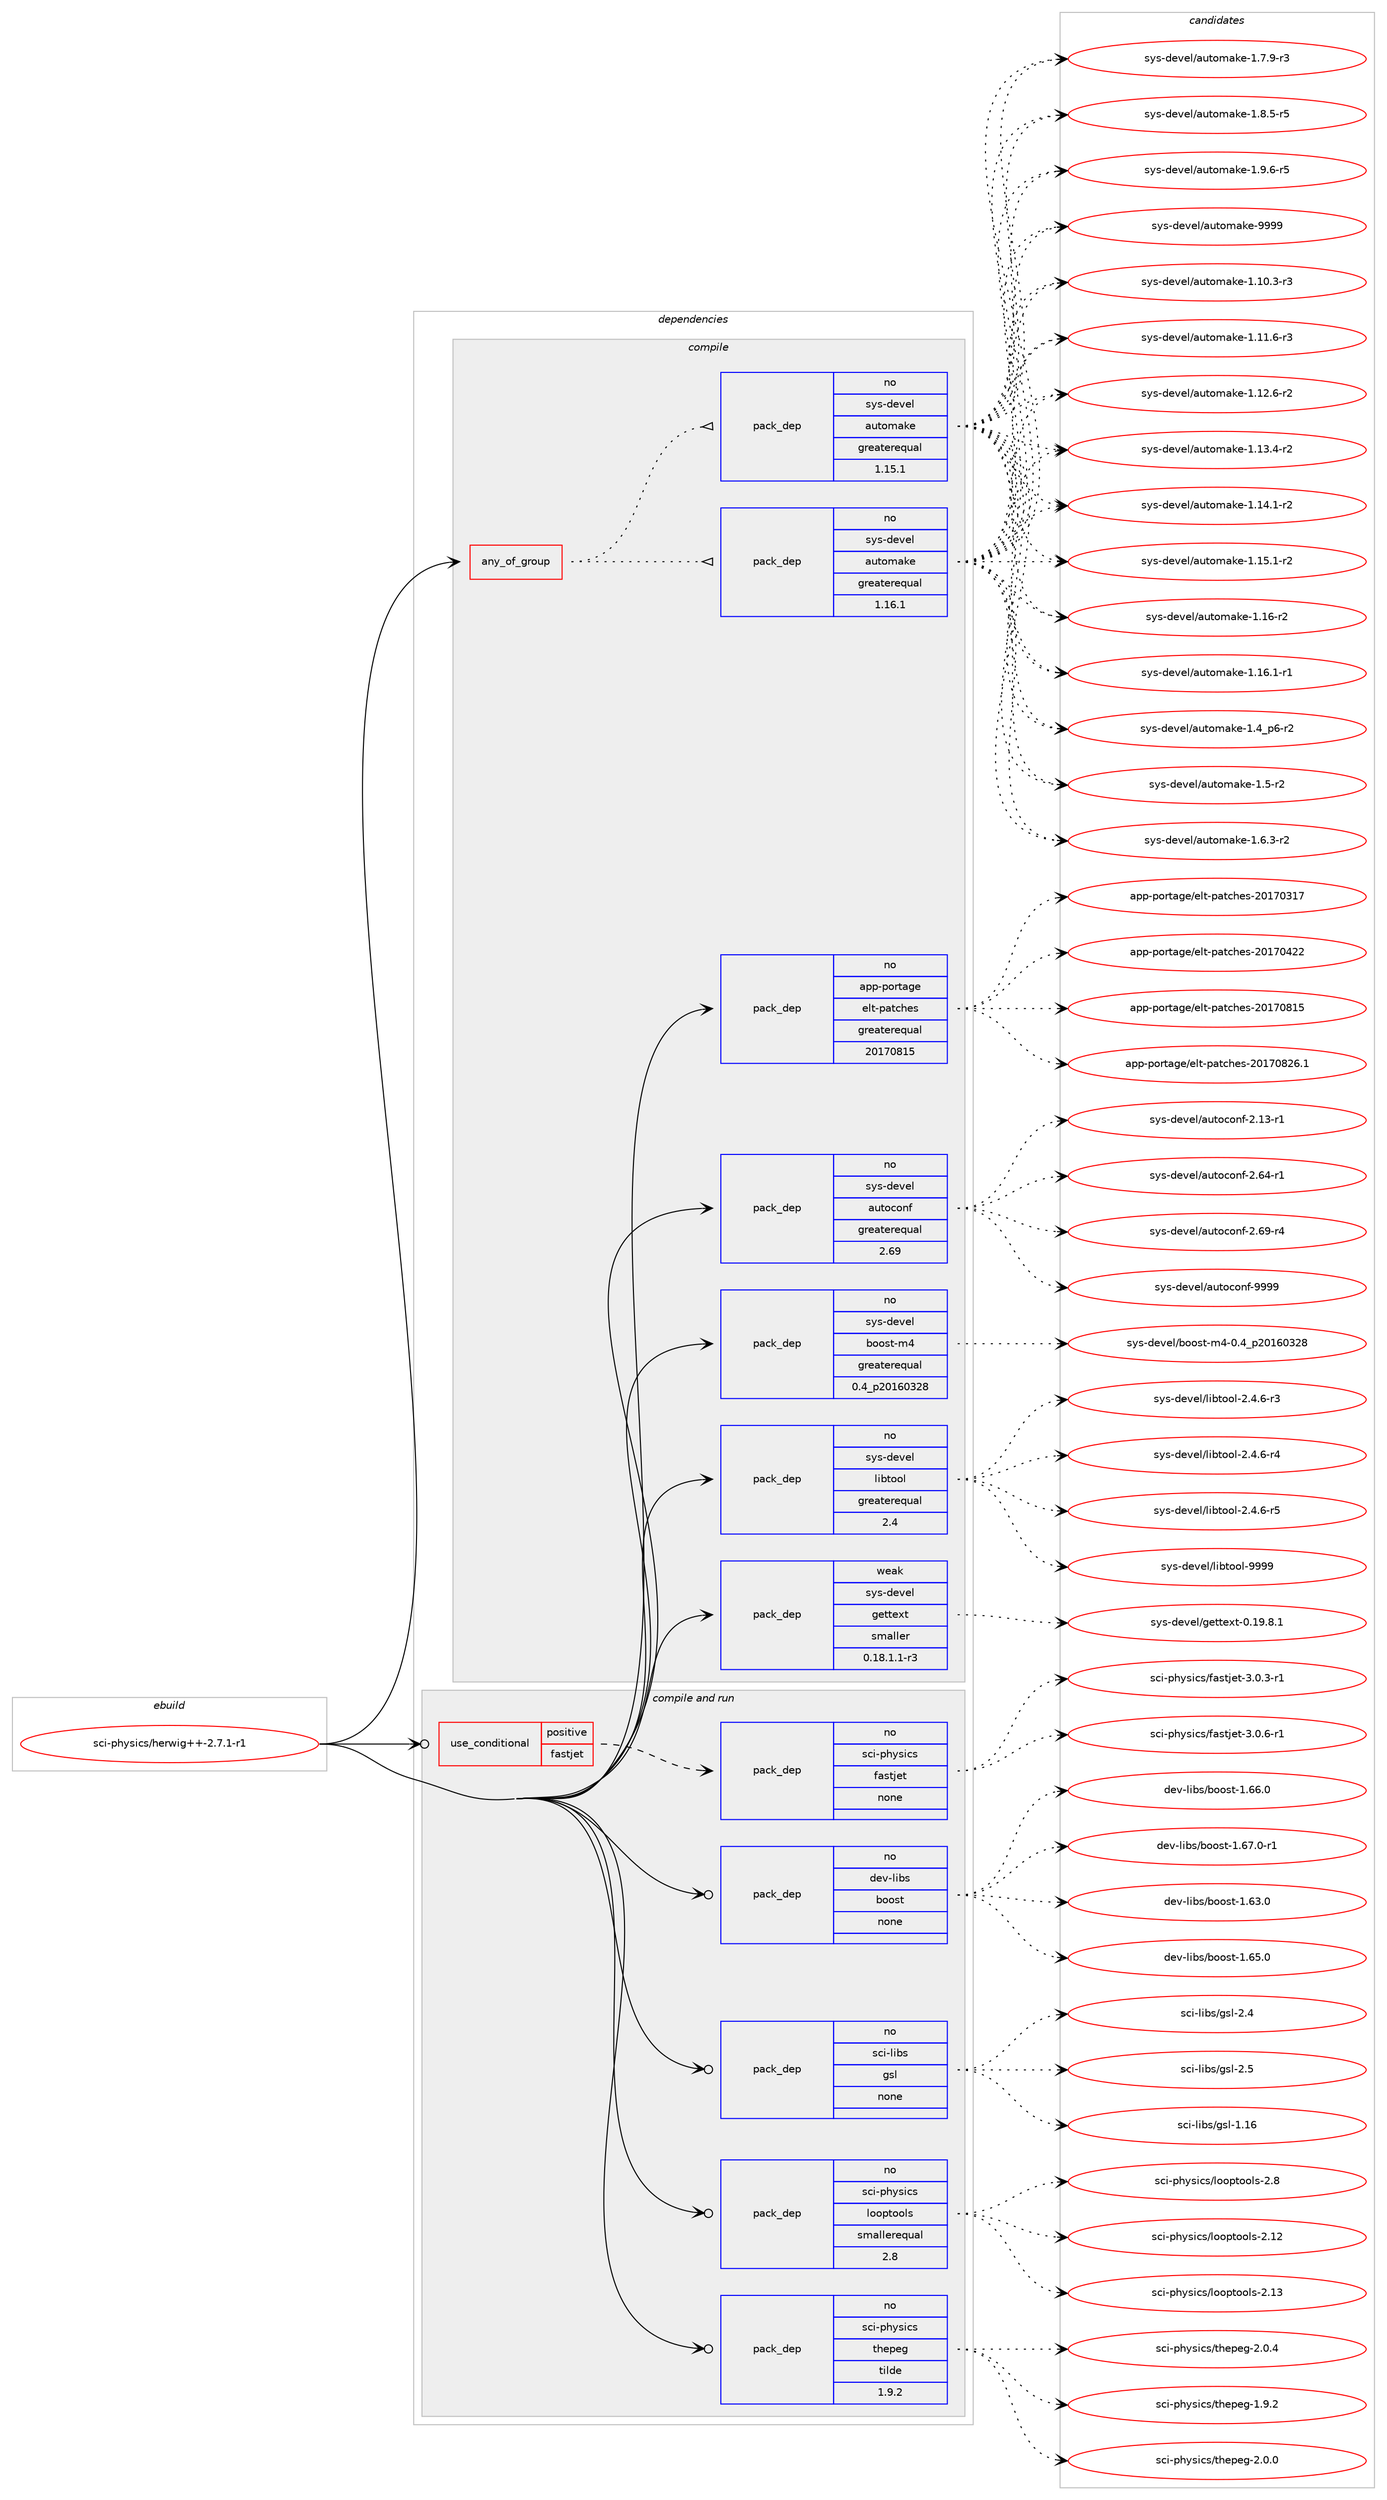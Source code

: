 digraph prolog {

# *************
# Graph options
# *************

newrank=true;
concentrate=true;
compound=true;
graph [rankdir=LR,fontname=Helvetica,fontsize=10,ranksep=1.5];#, ranksep=2.5, nodesep=0.2];
edge  [arrowhead=vee];
node  [fontname=Helvetica,fontsize=10];

# **********
# The ebuild
# **********

subgraph cluster_leftcol {
color=gray;
rank=same;
label=<<i>ebuild</i>>;
id [label="sci-physics/herwig++-2.7.1-r1", color=red, width=4, href="../sci-physics/herwig++-2.7.1-r1.svg"];
}

# ****************
# The dependencies
# ****************

subgraph cluster_midcol {
color=gray;
label=<<i>dependencies</i>>;
subgraph cluster_compile {
fillcolor="#eeeeee";
style=filled;
label=<<i>compile</i>>;
subgraph any27028 {
dependency1700209 [label=<<TABLE BORDER="0" CELLBORDER="1" CELLSPACING="0" CELLPADDING="4"><TR><TD CELLPADDING="10">any_of_group</TD></TR></TABLE>>, shape=none, color=red];subgraph pack1217382 {
dependency1700210 [label=<<TABLE BORDER="0" CELLBORDER="1" CELLSPACING="0" CELLPADDING="4" WIDTH="220"><TR><TD ROWSPAN="6" CELLPADDING="30">pack_dep</TD></TR><TR><TD WIDTH="110">no</TD></TR><TR><TD>sys-devel</TD></TR><TR><TD>automake</TD></TR><TR><TD>greaterequal</TD></TR><TR><TD>1.16.1</TD></TR></TABLE>>, shape=none, color=blue];
}
dependency1700209:e -> dependency1700210:w [weight=20,style="dotted",arrowhead="oinv"];
subgraph pack1217383 {
dependency1700211 [label=<<TABLE BORDER="0" CELLBORDER="1" CELLSPACING="0" CELLPADDING="4" WIDTH="220"><TR><TD ROWSPAN="6" CELLPADDING="30">pack_dep</TD></TR><TR><TD WIDTH="110">no</TD></TR><TR><TD>sys-devel</TD></TR><TR><TD>automake</TD></TR><TR><TD>greaterequal</TD></TR><TR><TD>1.15.1</TD></TR></TABLE>>, shape=none, color=blue];
}
dependency1700209:e -> dependency1700211:w [weight=20,style="dotted",arrowhead="oinv"];
}
id:e -> dependency1700209:w [weight=20,style="solid",arrowhead="vee"];
subgraph pack1217384 {
dependency1700212 [label=<<TABLE BORDER="0" CELLBORDER="1" CELLSPACING="0" CELLPADDING="4" WIDTH="220"><TR><TD ROWSPAN="6" CELLPADDING="30">pack_dep</TD></TR><TR><TD WIDTH="110">no</TD></TR><TR><TD>app-portage</TD></TR><TR><TD>elt-patches</TD></TR><TR><TD>greaterequal</TD></TR><TR><TD>20170815</TD></TR></TABLE>>, shape=none, color=blue];
}
id:e -> dependency1700212:w [weight=20,style="solid",arrowhead="vee"];
subgraph pack1217385 {
dependency1700213 [label=<<TABLE BORDER="0" CELLBORDER="1" CELLSPACING="0" CELLPADDING="4" WIDTH="220"><TR><TD ROWSPAN="6" CELLPADDING="30">pack_dep</TD></TR><TR><TD WIDTH="110">no</TD></TR><TR><TD>sys-devel</TD></TR><TR><TD>autoconf</TD></TR><TR><TD>greaterequal</TD></TR><TR><TD>2.69</TD></TR></TABLE>>, shape=none, color=blue];
}
id:e -> dependency1700213:w [weight=20,style="solid",arrowhead="vee"];
subgraph pack1217386 {
dependency1700214 [label=<<TABLE BORDER="0" CELLBORDER="1" CELLSPACING="0" CELLPADDING="4" WIDTH="220"><TR><TD ROWSPAN="6" CELLPADDING="30">pack_dep</TD></TR><TR><TD WIDTH="110">no</TD></TR><TR><TD>sys-devel</TD></TR><TR><TD>boost-m4</TD></TR><TR><TD>greaterequal</TD></TR><TR><TD>0.4_p20160328</TD></TR></TABLE>>, shape=none, color=blue];
}
id:e -> dependency1700214:w [weight=20,style="solid",arrowhead="vee"];
subgraph pack1217387 {
dependency1700215 [label=<<TABLE BORDER="0" CELLBORDER="1" CELLSPACING="0" CELLPADDING="4" WIDTH="220"><TR><TD ROWSPAN="6" CELLPADDING="30">pack_dep</TD></TR><TR><TD WIDTH="110">no</TD></TR><TR><TD>sys-devel</TD></TR><TR><TD>libtool</TD></TR><TR><TD>greaterequal</TD></TR><TR><TD>2.4</TD></TR></TABLE>>, shape=none, color=blue];
}
id:e -> dependency1700215:w [weight=20,style="solid",arrowhead="vee"];
subgraph pack1217388 {
dependency1700216 [label=<<TABLE BORDER="0" CELLBORDER="1" CELLSPACING="0" CELLPADDING="4" WIDTH="220"><TR><TD ROWSPAN="6" CELLPADDING="30">pack_dep</TD></TR><TR><TD WIDTH="110">weak</TD></TR><TR><TD>sys-devel</TD></TR><TR><TD>gettext</TD></TR><TR><TD>smaller</TD></TR><TR><TD>0.18.1.1-r3</TD></TR></TABLE>>, shape=none, color=blue];
}
id:e -> dependency1700216:w [weight=20,style="solid",arrowhead="vee"];
}
subgraph cluster_compileandrun {
fillcolor="#eeeeee";
style=filled;
label=<<i>compile and run</i>>;
subgraph cond454947 {
dependency1700217 [label=<<TABLE BORDER="0" CELLBORDER="1" CELLSPACING="0" CELLPADDING="4"><TR><TD ROWSPAN="3" CELLPADDING="10">use_conditional</TD></TR><TR><TD>positive</TD></TR><TR><TD>fastjet</TD></TR></TABLE>>, shape=none, color=red];
subgraph pack1217389 {
dependency1700218 [label=<<TABLE BORDER="0" CELLBORDER="1" CELLSPACING="0" CELLPADDING="4" WIDTH="220"><TR><TD ROWSPAN="6" CELLPADDING="30">pack_dep</TD></TR><TR><TD WIDTH="110">no</TD></TR><TR><TD>sci-physics</TD></TR><TR><TD>fastjet</TD></TR><TR><TD>none</TD></TR><TR><TD></TD></TR></TABLE>>, shape=none, color=blue];
}
dependency1700217:e -> dependency1700218:w [weight=20,style="dashed",arrowhead="vee"];
}
id:e -> dependency1700217:w [weight=20,style="solid",arrowhead="odotvee"];
subgraph pack1217390 {
dependency1700219 [label=<<TABLE BORDER="0" CELLBORDER="1" CELLSPACING="0" CELLPADDING="4" WIDTH="220"><TR><TD ROWSPAN="6" CELLPADDING="30">pack_dep</TD></TR><TR><TD WIDTH="110">no</TD></TR><TR><TD>dev-libs</TD></TR><TR><TD>boost</TD></TR><TR><TD>none</TD></TR><TR><TD></TD></TR></TABLE>>, shape=none, color=blue];
}
id:e -> dependency1700219:w [weight=20,style="solid",arrowhead="odotvee"];
subgraph pack1217391 {
dependency1700220 [label=<<TABLE BORDER="0" CELLBORDER="1" CELLSPACING="0" CELLPADDING="4" WIDTH="220"><TR><TD ROWSPAN="6" CELLPADDING="30">pack_dep</TD></TR><TR><TD WIDTH="110">no</TD></TR><TR><TD>sci-libs</TD></TR><TR><TD>gsl</TD></TR><TR><TD>none</TD></TR><TR><TD></TD></TR></TABLE>>, shape=none, color=blue];
}
id:e -> dependency1700220:w [weight=20,style="solid",arrowhead="odotvee"];
subgraph pack1217392 {
dependency1700221 [label=<<TABLE BORDER="0" CELLBORDER="1" CELLSPACING="0" CELLPADDING="4" WIDTH="220"><TR><TD ROWSPAN="6" CELLPADDING="30">pack_dep</TD></TR><TR><TD WIDTH="110">no</TD></TR><TR><TD>sci-physics</TD></TR><TR><TD>looptools</TD></TR><TR><TD>smallerequal</TD></TR><TR><TD>2.8</TD></TR></TABLE>>, shape=none, color=blue];
}
id:e -> dependency1700221:w [weight=20,style="solid",arrowhead="odotvee"];
subgraph pack1217393 {
dependency1700222 [label=<<TABLE BORDER="0" CELLBORDER="1" CELLSPACING="0" CELLPADDING="4" WIDTH="220"><TR><TD ROWSPAN="6" CELLPADDING="30">pack_dep</TD></TR><TR><TD WIDTH="110">no</TD></TR><TR><TD>sci-physics</TD></TR><TR><TD>thepeg</TD></TR><TR><TD>tilde</TD></TR><TR><TD>1.9.2</TD></TR></TABLE>>, shape=none, color=blue];
}
id:e -> dependency1700222:w [weight=20,style="solid",arrowhead="odotvee"];
}
subgraph cluster_run {
fillcolor="#eeeeee";
style=filled;
label=<<i>run</i>>;
}
}

# **************
# The candidates
# **************

subgraph cluster_choices {
rank=same;
color=gray;
label=<<i>candidates</i>>;

subgraph choice1217382 {
color=black;
nodesep=1;
choice11512111545100101118101108479711711611110997107101454946494846514511451 [label="sys-devel/automake-1.10.3-r3", color=red, width=4,href="../sys-devel/automake-1.10.3-r3.svg"];
choice11512111545100101118101108479711711611110997107101454946494946544511451 [label="sys-devel/automake-1.11.6-r3", color=red, width=4,href="../sys-devel/automake-1.11.6-r3.svg"];
choice11512111545100101118101108479711711611110997107101454946495046544511450 [label="sys-devel/automake-1.12.6-r2", color=red, width=4,href="../sys-devel/automake-1.12.6-r2.svg"];
choice11512111545100101118101108479711711611110997107101454946495146524511450 [label="sys-devel/automake-1.13.4-r2", color=red, width=4,href="../sys-devel/automake-1.13.4-r2.svg"];
choice11512111545100101118101108479711711611110997107101454946495246494511450 [label="sys-devel/automake-1.14.1-r2", color=red, width=4,href="../sys-devel/automake-1.14.1-r2.svg"];
choice11512111545100101118101108479711711611110997107101454946495346494511450 [label="sys-devel/automake-1.15.1-r2", color=red, width=4,href="../sys-devel/automake-1.15.1-r2.svg"];
choice1151211154510010111810110847971171161111099710710145494649544511450 [label="sys-devel/automake-1.16-r2", color=red, width=4,href="../sys-devel/automake-1.16-r2.svg"];
choice11512111545100101118101108479711711611110997107101454946495446494511449 [label="sys-devel/automake-1.16.1-r1", color=red, width=4,href="../sys-devel/automake-1.16.1-r1.svg"];
choice115121115451001011181011084797117116111109971071014549465295112544511450 [label="sys-devel/automake-1.4_p6-r2", color=red, width=4,href="../sys-devel/automake-1.4_p6-r2.svg"];
choice11512111545100101118101108479711711611110997107101454946534511450 [label="sys-devel/automake-1.5-r2", color=red, width=4,href="../sys-devel/automake-1.5-r2.svg"];
choice115121115451001011181011084797117116111109971071014549465446514511450 [label="sys-devel/automake-1.6.3-r2", color=red, width=4,href="../sys-devel/automake-1.6.3-r2.svg"];
choice115121115451001011181011084797117116111109971071014549465546574511451 [label="sys-devel/automake-1.7.9-r3", color=red, width=4,href="../sys-devel/automake-1.7.9-r3.svg"];
choice115121115451001011181011084797117116111109971071014549465646534511453 [label="sys-devel/automake-1.8.5-r5", color=red, width=4,href="../sys-devel/automake-1.8.5-r5.svg"];
choice115121115451001011181011084797117116111109971071014549465746544511453 [label="sys-devel/automake-1.9.6-r5", color=red, width=4,href="../sys-devel/automake-1.9.6-r5.svg"];
choice115121115451001011181011084797117116111109971071014557575757 [label="sys-devel/automake-9999", color=red, width=4,href="../sys-devel/automake-9999.svg"];
dependency1700210:e -> choice11512111545100101118101108479711711611110997107101454946494846514511451:w [style=dotted,weight="100"];
dependency1700210:e -> choice11512111545100101118101108479711711611110997107101454946494946544511451:w [style=dotted,weight="100"];
dependency1700210:e -> choice11512111545100101118101108479711711611110997107101454946495046544511450:w [style=dotted,weight="100"];
dependency1700210:e -> choice11512111545100101118101108479711711611110997107101454946495146524511450:w [style=dotted,weight="100"];
dependency1700210:e -> choice11512111545100101118101108479711711611110997107101454946495246494511450:w [style=dotted,weight="100"];
dependency1700210:e -> choice11512111545100101118101108479711711611110997107101454946495346494511450:w [style=dotted,weight="100"];
dependency1700210:e -> choice1151211154510010111810110847971171161111099710710145494649544511450:w [style=dotted,weight="100"];
dependency1700210:e -> choice11512111545100101118101108479711711611110997107101454946495446494511449:w [style=dotted,weight="100"];
dependency1700210:e -> choice115121115451001011181011084797117116111109971071014549465295112544511450:w [style=dotted,weight="100"];
dependency1700210:e -> choice11512111545100101118101108479711711611110997107101454946534511450:w [style=dotted,weight="100"];
dependency1700210:e -> choice115121115451001011181011084797117116111109971071014549465446514511450:w [style=dotted,weight="100"];
dependency1700210:e -> choice115121115451001011181011084797117116111109971071014549465546574511451:w [style=dotted,weight="100"];
dependency1700210:e -> choice115121115451001011181011084797117116111109971071014549465646534511453:w [style=dotted,weight="100"];
dependency1700210:e -> choice115121115451001011181011084797117116111109971071014549465746544511453:w [style=dotted,weight="100"];
dependency1700210:e -> choice115121115451001011181011084797117116111109971071014557575757:w [style=dotted,weight="100"];
}
subgraph choice1217383 {
color=black;
nodesep=1;
choice11512111545100101118101108479711711611110997107101454946494846514511451 [label="sys-devel/automake-1.10.3-r3", color=red, width=4,href="../sys-devel/automake-1.10.3-r3.svg"];
choice11512111545100101118101108479711711611110997107101454946494946544511451 [label="sys-devel/automake-1.11.6-r3", color=red, width=4,href="../sys-devel/automake-1.11.6-r3.svg"];
choice11512111545100101118101108479711711611110997107101454946495046544511450 [label="sys-devel/automake-1.12.6-r2", color=red, width=4,href="../sys-devel/automake-1.12.6-r2.svg"];
choice11512111545100101118101108479711711611110997107101454946495146524511450 [label="sys-devel/automake-1.13.4-r2", color=red, width=4,href="../sys-devel/automake-1.13.4-r2.svg"];
choice11512111545100101118101108479711711611110997107101454946495246494511450 [label="sys-devel/automake-1.14.1-r2", color=red, width=4,href="../sys-devel/automake-1.14.1-r2.svg"];
choice11512111545100101118101108479711711611110997107101454946495346494511450 [label="sys-devel/automake-1.15.1-r2", color=red, width=4,href="../sys-devel/automake-1.15.1-r2.svg"];
choice1151211154510010111810110847971171161111099710710145494649544511450 [label="sys-devel/automake-1.16-r2", color=red, width=4,href="../sys-devel/automake-1.16-r2.svg"];
choice11512111545100101118101108479711711611110997107101454946495446494511449 [label="sys-devel/automake-1.16.1-r1", color=red, width=4,href="../sys-devel/automake-1.16.1-r1.svg"];
choice115121115451001011181011084797117116111109971071014549465295112544511450 [label="sys-devel/automake-1.4_p6-r2", color=red, width=4,href="../sys-devel/automake-1.4_p6-r2.svg"];
choice11512111545100101118101108479711711611110997107101454946534511450 [label="sys-devel/automake-1.5-r2", color=red, width=4,href="../sys-devel/automake-1.5-r2.svg"];
choice115121115451001011181011084797117116111109971071014549465446514511450 [label="sys-devel/automake-1.6.3-r2", color=red, width=4,href="../sys-devel/automake-1.6.3-r2.svg"];
choice115121115451001011181011084797117116111109971071014549465546574511451 [label="sys-devel/automake-1.7.9-r3", color=red, width=4,href="../sys-devel/automake-1.7.9-r3.svg"];
choice115121115451001011181011084797117116111109971071014549465646534511453 [label="sys-devel/automake-1.8.5-r5", color=red, width=4,href="../sys-devel/automake-1.8.5-r5.svg"];
choice115121115451001011181011084797117116111109971071014549465746544511453 [label="sys-devel/automake-1.9.6-r5", color=red, width=4,href="../sys-devel/automake-1.9.6-r5.svg"];
choice115121115451001011181011084797117116111109971071014557575757 [label="sys-devel/automake-9999", color=red, width=4,href="../sys-devel/automake-9999.svg"];
dependency1700211:e -> choice11512111545100101118101108479711711611110997107101454946494846514511451:w [style=dotted,weight="100"];
dependency1700211:e -> choice11512111545100101118101108479711711611110997107101454946494946544511451:w [style=dotted,weight="100"];
dependency1700211:e -> choice11512111545100101118101108479711711611110997107101454946495046544511450:w [style=dotted,weight="100"];
dependency1700211:e -> choice11512111545100101118101108479711711611110997107101454946495146524511450:w [style=dotted,weight="100"];
dependency1700211:e -> choice11512111545100101118101108479711711611110997107101454946495246494511450:w [style=dotted,weight="100"];
dependency1700211:e -> choice11512111545100101118101108479711711611110997107101454946495346494511450:w [style=dotted,weight="100"];
dependency1700211:e -> choice1151211154510010111810110847971171161111099710710145494649544511450:w [style=dotted,weight="100"];
dependency1700211:e -> choice11512111545100101118101108479711711611110997107101454946495446494511449:w [style=dotted,weight="100"];
dependency1700211:e -> choice115121115451001011181011084797117116111109971071014549465295112544511450:w [style=dotted,weight="100"];
dependency1700211:e -> choice11512111545100101118101108479711711611110997107101454946534511450:w [style=dotted,weight="100"];
dependency1700211:e -> choice115121115451001011181011084797117116111109971071014549465446514511450:w [style=dotted,weight="100"];
dependency1700211:e -> choice115121115451001011181011084797117116111109971071014549465546574511451:w [style=dotted,weight="100"];
dependency1700211:e -> choice115121115451001011181011084797117116111109971071014549465646534511453:w [style=dotted,weight="100"];
dependency1700211:e -> choice115121115451001011181011084797117116111109971071014549465746544511453:w [style=dotted,weight="100"];
dependency1700211:e -> choice115121115451001011181011084797117116111109971071014557575757:w [style=dotted,weight="100"];
}
subgraph choice1217384 {
color=black;
nodesep=1;
choice97112112451121111141169710310147101108116451129711699104101115455048495548514955 [label="app-portage/elt-patches-20170317", color=red, width=4,href="../app-portage/elt-patches-20170317.svg"];
choice97112112451121111141169710310147101108116451129711699104101115455048495548525050 [label="app-portage/elt-patches-20170422", color=red, width=4,href="../app-portage/elt-patches-20170422.svg"];
choice97112112451121111141169710310147101108116451129711699104101115455048495548564953 [label="app-portage/elt-patches-20170815", color=red, width=4,href="../app-portage/elt-patches-20170815.svg"];
choice971121124511211111411697103101471011081164511297116991041011154550484955485650544649 [label="app-portage/elt-patches-20170826.1", color=red, width=4,href="../app-portage/elt-patches-20170826.1.svg"];
dependency1700212:e -> choice97112112451121111141169710310147101108116451129711699104101115455048495548514955:w [style=dotted,weight="100"];
dependency1700212:e -> choice97112112451121111141169710310147101108116451129711699104101115455048495548525050:w [style=dotted,weight="100"];
dependency1700212:e -> choice97112112451121111141169710310147101108116451129711699104101115455048495548564953:w [style=dotted,weight="100"];
dependency1700212:e -> choice971121124511211111411697103101471011081164511297116991041011154550484955485650544649:w [style=dotted,weight="100"];
}
subgraph choice1217385 {
color=black;
nodesep=1;
choice1151211154510010111810110847971171161119911111010245504649514511449 [label="sys-devel/autoconf-2.13-r1", color=red, width=4,href="../sys-devel/autoconf-2.13-r1.svg"];
choice1151211154510010111810110847971171161119911111010245504654524511449 [label="sys-devel/autoconf-2.64-r1", color=red, width=4,href="../sys-devel/autoconf-2.64-r1.svg"];
choice1151211154510010111810110847971171161119911111010245504654574511452 [label="sys-devel/autoconf-2.69-r4", color=red, width=4,href="../sys-devel/autoconf-2.69-r4.svg"];
choice115121115451001011181011084797117116111991111101024557575757 [label="sys-devel/autoconf-9999", color=red, width=4,href="../sys-devel/autoconf-9999.svg"];
dependency1700213:e -> choice1151211154510010111810110847971171161119911111010245504649514511449:w [style=dotted,weight="100"];
dependency1700213:e -> choice1151211154510010111810110847971171161119911111010245504654524511449:w [style=dotted,weight="100"];
dependency1700213:e -> choice1151211154510010111810110847971171161119911111010245504654574511452:w [style=dotted,weight="100"];
dependency1700213:e -> choice115121115451001011181011084797117116111991111101024557575757:w [style=dotted,weight="100"];
}
subgraph choice1217386 {
color=black;
nodesep=1;
choice115121115451001011181011084798111111115116451095245484652951125048495448515056 [label="sys-devel/boost-m4-0.4_p20160328", color=red, width=4,href="../sys-devel/boost-m4-0.4_p20160328.svg"];
dependency1700214:e -> choice115121115451001011181011084798111111115116451095245484652951125048495448515056:w [style=dotted,weight="100"];
}
subgraph choice1217387 {
color=black;
nodesep=1;
choice1151211154510010111810110847108105981161111111084550465246544511451 [label="sys-devel/libtool-2.4.6-r3", color=red, width=4,href="../sys-devel/libtool-2.4.6-r3.svg"];
choice1151211154510010111810110847108105981161111111084550465246544511452 [label="sys-devel/libtool-2.4.6-r4", color=red, width=4,href="../sys-devel/libtool-2.4.6-r4.svg"];
choice1151211154510010111810110847108105981161111111084550465246544511453 [label="sys-devel/libtool-2.4.6-r5", color=red, width=4,href="../sys-devel/libtool-2.4.6-r5.svg"];
choice1151211154510010111810110847108105981161111111084557575757 [label="sys-devel/libtool-9999", color=red, width=4,href="../sys-devel/libtool-9999.svg"];
dependency1700215:e -> choice1151211154510010111810110847108105981161111111084550465246544511451:w [style=dotted,weight="100"];
dependency1700215:e -> choice1151211154510010111810110847108105981161111111084550465246544511452:w [style=dotted,weight="100"];
dependency1700215:e -> choice1151211154510010111810110847108105981161111111084550465246544511453:w [style=dotted,weight="100"];
dependency1700215:e -> choice1151211154510010111810110847108105981161111111084557575757:w [style=dotted,weight="100"];
}
subgraph choice1217388 {
color=black;
nodesep=1;
choice1151211154510010111810110847103101116116101120116454846495746564649 [label="sys-devel/gettext-0.19.8.1", color=red, width=4,href="../sys-devel/gettext-0.19.8.1.svg"];
dependency1700216:e -> choice1151211154510010111810110847103101116116101120116454846495746564649:w [style=dotted,weight="100"];
}
subgraph choice1217389 {
color=black;
nodesep=1;
choice11599105451121041211151059911547102971151161061011164551464846514511449 [label="sci-physics/fastjet-3.0.3-r1", color=red, width=4,href="../sci-physics/fastjet-3.0.3-r1.svg"];
choice11599105451121041211151059911547102971151161061011164551464846544511449 [label="sci-physics/fastjet-3.0.6-r1", color=red, width=4,href="../sci-physics/fastjet-3.0.6-r1.svg"];
dependency1700218:e -> choice11599105451121041211151059911547102971151161061011164551464846514511449:w [style=dotted,weight="100"];
dependency1700218:e -> choice11599105451121041211151059911547102971151161061011164551464846544511449:w [style=dotted,weight="100"];
}
subgraph choice1217390 {
color=black;
nodesep=1;
choice1001011184510810598115479811111111511645494654514648 [label="dev-libs/boost-1.63.0", color=red, width=4,href="../dev-libs/boost-1.63.0.svg"];
choice1001011184510810598115479811111111511645494654534648 [label="dev-libs/boost-1.65.0", color=red, width=4,href="../dev-libs/boost-1.65.0.svg"];
choice1001011184510810598115479811111111511645494654544648 [label="dev-libs/boost-1.66.0", color=red, width=4,href="../dev-libs/boost-1.66.0.svg"];
choice10010111845108105981154798111111115116454946545546484511449 [label="dev-libs/boost-1.67.0-r1", color=red, width=4,href="../dev-libs/boost-1.67.0-r1.svg"];
dependency1700219:e -> choice1001011184510810598115479811111111511645494654514648:w [style=dotted,weight="100"];
dependency1700219:e -> choice1001011184510810598115479811111111511645494654534648:w [style=dotted,weight="100"];
dependency1700219:e -> choice1001011184510810598115479811111111511645494654544648:w [style=dotted,weight="100"];
dependency1700219:e -> choice10010111845108105981154798111111115116454946545546484511449:w [style=dotted,weight="100"];
}
subgraph choice1217391 {
color=black;
nodesep=1;
choice115991054510810598115471031151084549464954 [label="sci-libs/gsl-1.16", color=red, width=4,href="../sci-libs/gsl-1.16.svg"];
choice1159910545108105981154710311510845504652 [label="sci-libs/gsl-2.4", color=red, width=4,href="../sci-libs/gsl-2.4.svg"];
choice1159910545108105981154710311510845504653 [label="sci-libs/gsl-2.5", color=red, width=4,href="../sci-libs/gsl-2.5.svg"];
dependency1700220:e -> choice115991054510810598115471031151084549464954:w [style=dotted,weight="100"];
dependency1700220:e -> choice1159910545108105981154710311510845504652:w [style=dotted,weight="100"];
dependency1700220:e -> choice1159910545108105981154710311510845504653:w [style=dotted,weight="100"];
}
subgraph choice1217392 {
color=black;
nodesep=1;
choice115991054511210412111510599115471081111111121161111111081154550464950 [label="sci-physics/looptools-2.12", color=red, width=4,href="../sci-physics/looptools-2.12.svg"];
choice115991054511210412111510599115471081111111121161111111081154550464951 [label="sci-physics/looptools-2.13", color=red, width=4,href="../sci-physics/looptools-2.13.svg"];
choice1159910545112104121115105991154710811111111211611111110811545504656 [label="sci-physics/looptools-2.8", color=red, width=4,href="../sci-physics/looptools-2.8.svg"];
dependency1700221:e -> choice115991054511210412111510599115471081111111121161111111081154550464950:w [style=dotted,weight="100"];
dependency1700221:e -> choice115991054511210412111510599115471081111111121161111111081154550464951:w [style=dotted,weight="100"];
dependency1700221:e -> choice1159910545112104121115105991154710811111111211611111110811545504656:w [style=dotted,weight="100"];
}
subgraph choice1217393 {
color=black;
nodesep=1;
choice11599105451121041211151059911547116104101112101103454946574650 [label="sci-physics/thepeg-1.9.2", color=red, width=4,href="../sci-physics/thepeg-1.9.2.svg"];
choice11599105451121041211151059911547116104101112101103455046484648 [label="sci-physics/thepeg-2.0.0", color=red, width=4,href="../sci-physics/thepeg-2.0.0.svg"];
choice11599105451121041211151059911547116104101112101103455046484652 [label="sci-physics/thepeg-2.0.4", color=red, width=4,href="../sci-physics/thepeg-2.0.4.svg"];
dependency1700222:e -> choice11599105451121041211151059911547116104101112101103454946574650:w [style=dotted,weight="100"];
dependency1700222:e -> choice11599105451121041211151059911547116104101112101103455046484648:w [style=dotted,weight="100"];
dependency1700222:e -> choice11599105451121041211151059911547116104101112101103455046484652:w [style=dotted,weight="100"];
}
}

}
